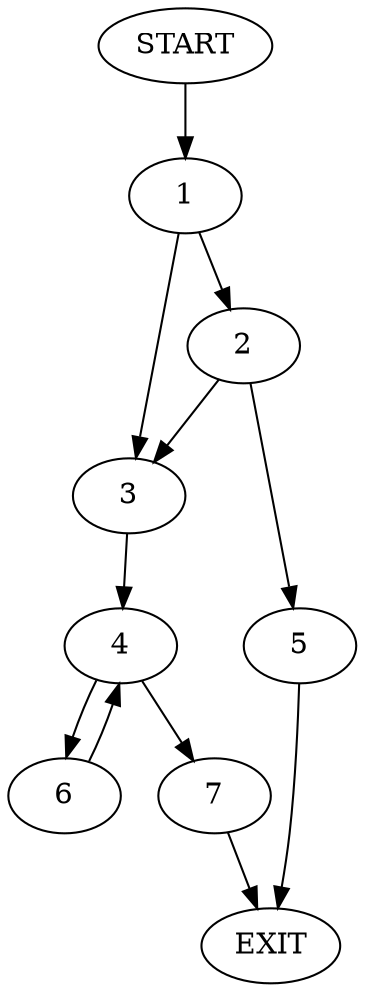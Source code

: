 digraph {
0 [label="START"]
8 [label="EXIT"]
0 -> 1
1 -> 2
1 -> 3
3 -> 4
2 -> 5
2 -> 3
5 -> 8
4 -> 6
4 -> 7
7 -> 8
6 -> 4
}
